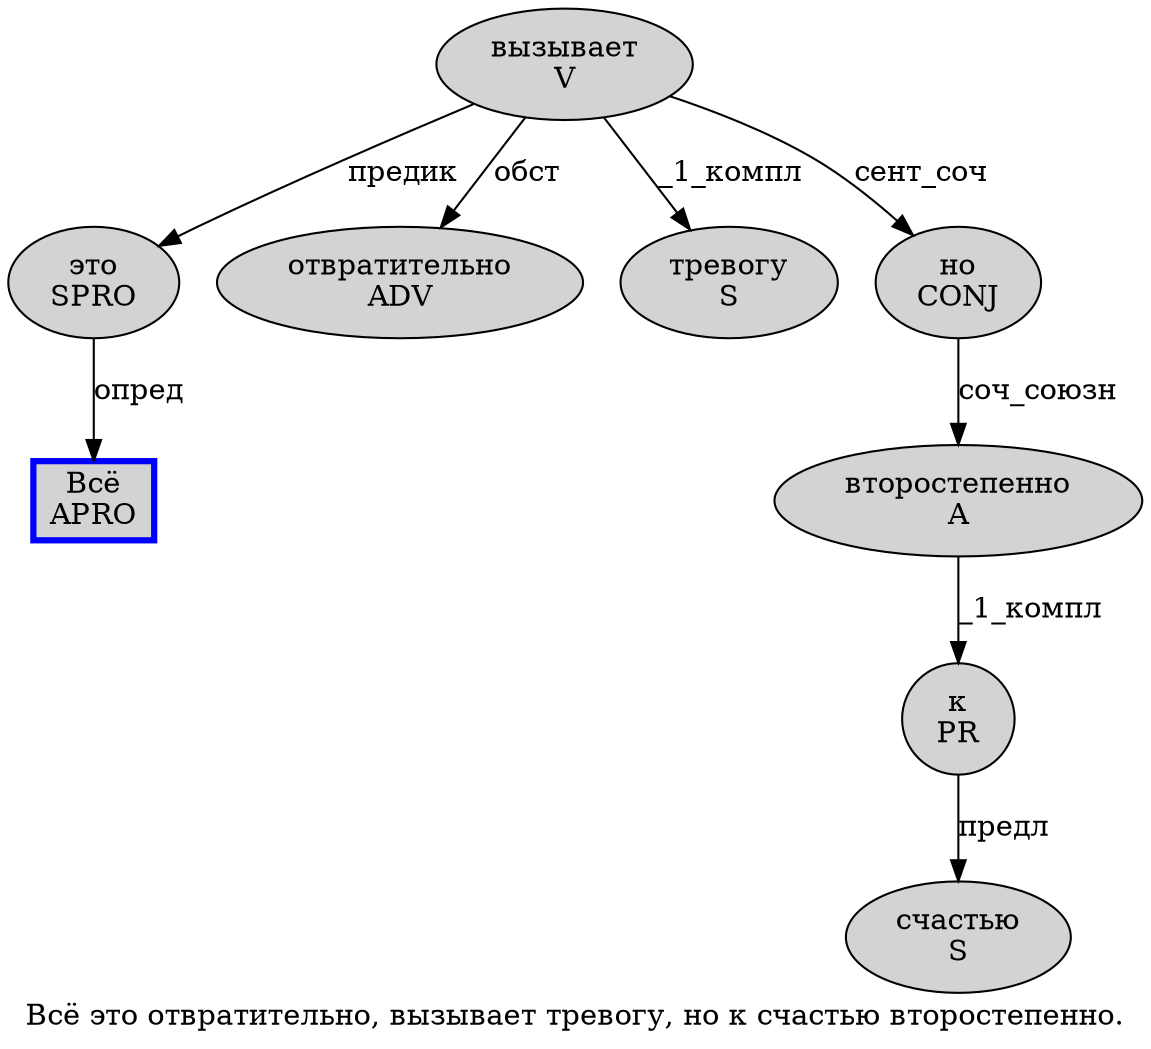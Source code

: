 digraph SENTENCE_1711 {
	graph [label="Всё это отвратительно, вызывает тревогу, но к счастью второстепенно."]
	node [style=filled]
		0 [label="Всё
APRO" color=blue fillcolor=lightgray penwidth=3 shape=box]
		1 [label="это
SPRO" color="" fillcolor=lightgray penwidth=1 shape=ellipse]
		2 [label="отвратительно
ADV" color="" fillcolor=lightgray penwidth=1 shape=ellipse]
		4 [label="вызывает
V" color="" fillcolor=lightgray penwidth=1 shape=ellipse]
		5 [label="тревогу
S" color="" fillcolor=lightgray penwidth=1 shape=ellipse]
		7 [label="но
CONJ" color="" fillcolor=lightgray penwidth=1 shape=ellipse]
		8 [label="к
PR" color="" fillcolor=lightgray penwidth=1 shape=ellipse]
		9 [label="счастью
S" color="" fillcolor=lightgray penwidth=1 shape=ellipse]
		10 [label="второстепенно
A" color="" fillcolor=lightgray penwidth=1 shape=ellipse]
			1 -> 0 [label="опред"]
			10 -> 8 [label="_1_компл"]
			7 -> 10 [label="соч_союзн"]
			4 -> 1 [label="предик"]
			4 -> 2 [label="обст"]
			4 -> 5 [label="_1_компл"]
			4 -> 7 [label="сент_соч"]
			8 -> 9 [label="предл"]
}